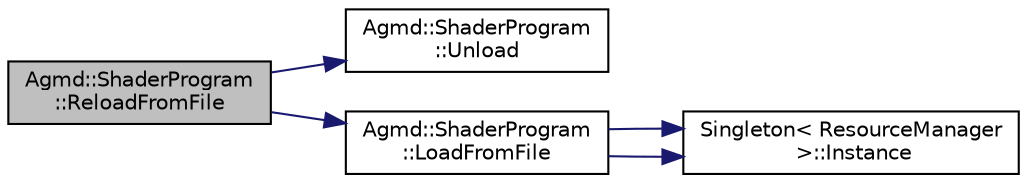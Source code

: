 digraph "Agmd::ShaderProgram::ReloadFromFile"
{
  edge [fontname="Helvetica",fontsize="10",labelfontname="Helvetica",labelfontsize="10"];
  node [fontname="Helvetica",fontsize="10",shape=record];
  rankdir="LR";
  Node1 [label="Agmd::ShaderProgram\l::ReloadFromFile",height=0.2,width=0.4,color="black", fillcolor="grey75", style="filled" fontcolor="black"];
  Node1 -> Node2 [color="midnightblue",fontsize="10",style="solid"];
  Node2 [label="Agmd::ShaderProgram\l::Unload",height=0.2,width=0.4,color="black", fillcolor="white", style="filled",URL="$class_agmd_1_1_shader_program.html#ac58afd816450c490a1adcb69ac698971"];
  Node1 -> Node3 [color="midnightblue",fontsize="10",style="solid"];
  Node3 [label="Agmd::ShaderProgram\l::LoadFromFile",height=0.2,width=0.4,color="black", fillcolor="white", style="filled",URL="$class_agmd_1_1_shader_program.html#ad3acc3c0bf03b73ee16393cdc52cffc9"];
  Node3 -> Node4 [color="midnightblue",fontsize="10",style="solid"];
  Node4 [label="Singleton\< ResourceManager\l \>::Instance",height=0.2,width=0.4,color="black", fillcolor="white", style="filled",URL="$class_singleton.html#a131e87528259529400d58b6df5d9743c"];
  Node3 -> Node4 [color="midnightblue",fontsize="10",style="solid"];
}
